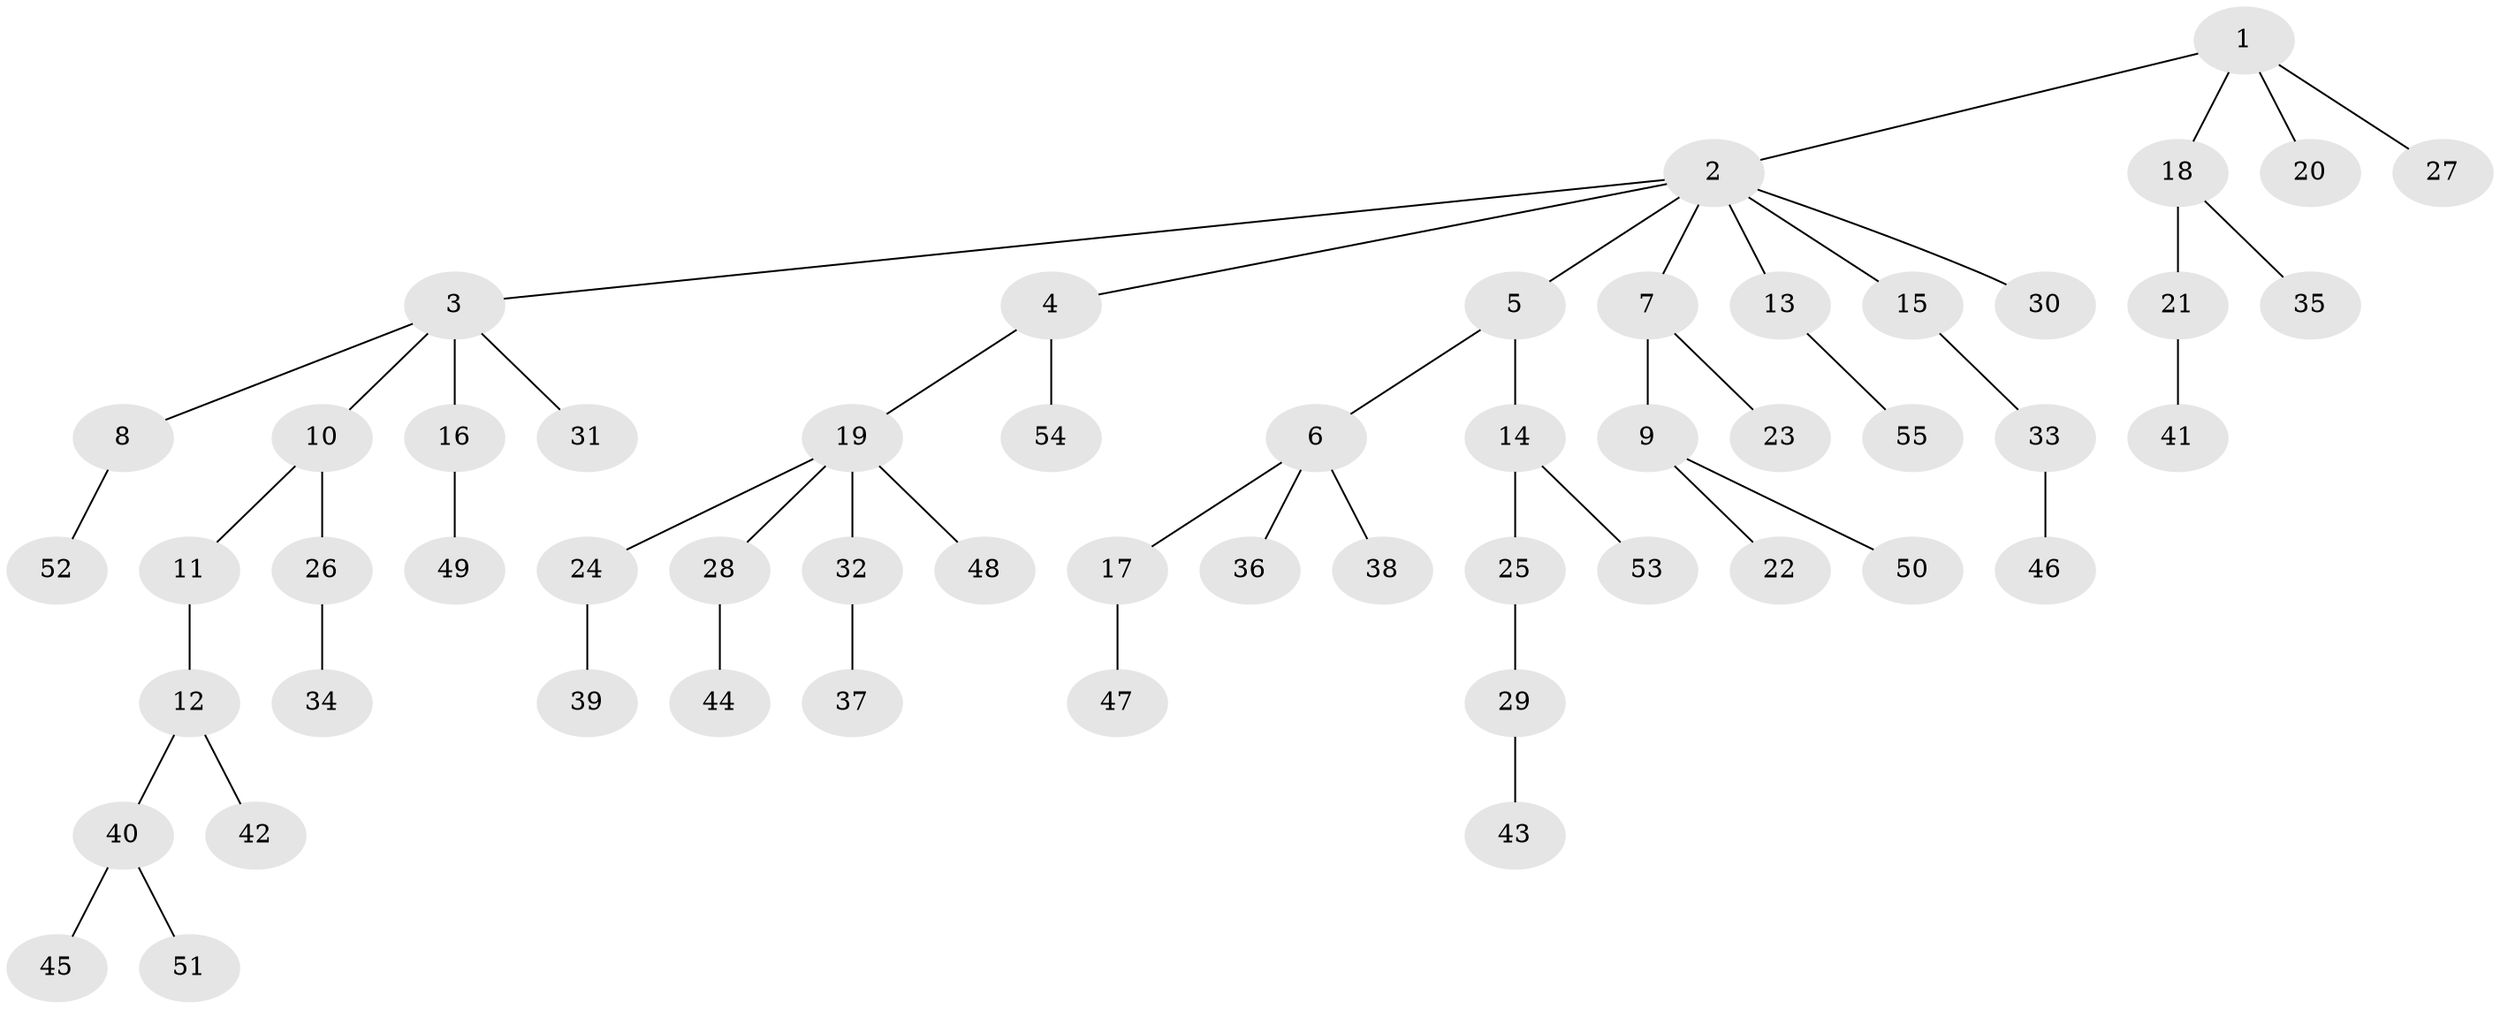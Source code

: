 // Generated by graph-tools (version 1.1) at 2025/02/03/09/25 03:02:23]
// undirected, 55 vertices, 54 edges
graph export_dot {
graph [start="1"]
  node [color=gray90,style=filled];
  1;
  2;
  3;
  4;
  5;
  6;
  7;
  8;
  9;
  10;
  11;
  12;
  13;
  14;
  15;
  16;
  17;
  18;
  19;
  20;
  21;
  22;
  23;
  24;
  25;
  26;
  27;
  28;
  29;
  30;
  31;
  32;
  33;
  34;
  35;
  36;
  37;
  38;
  39;
  40;
  41;
  42;
  43;
  44;
  45;
  46;
  47;
  48;
  49;
  50;
  51;
  52;
  53;
  54;
  55;
  1 -- 2;
  1 -- 18;
  1 -- 20;
  1 -- 27;
  2 -- 3;
  2 -- 4;
  2 -- 5;
  2 -- 7;
  2 -- 13;
  2 -- 15;
  2 -- 30;
  3 -- 8;
  3 -- 10;
  3 -- 16;
  3 -- 31;
  4 -- 19;
  4 -- 54;
  5 -- 6;
  5 -- 14;
  6 -- 17;
  6 -- 36;
  6 -- 38;
  7 -- 9;
  7 -- 23;
  8 -- 52;
  9 -- 22;
  9 -- 50;
  10 -- 11;
  10 -- 26;
  11 -- 12;
  12 -- 40;
  12 -- 42;
  13 -- 55;
  14 -- 25;
  14 -- 53;
  15 -- 33;
  16 -- 49;
  17 -- 47;
  18 -- 21;
  18 -- 35;
  19 -- 24;
  19 -- 28;
  19 -- 32;
  19 -- 48;
  21 -- 41;
  24 -- 39;
  25 -- 29;
  26 -- 34;
  28 -- 44;
  29 -- 43;
  32 -- 37;
  33 -- 46;
  40 -- 45;
  40 -- 51;
}
